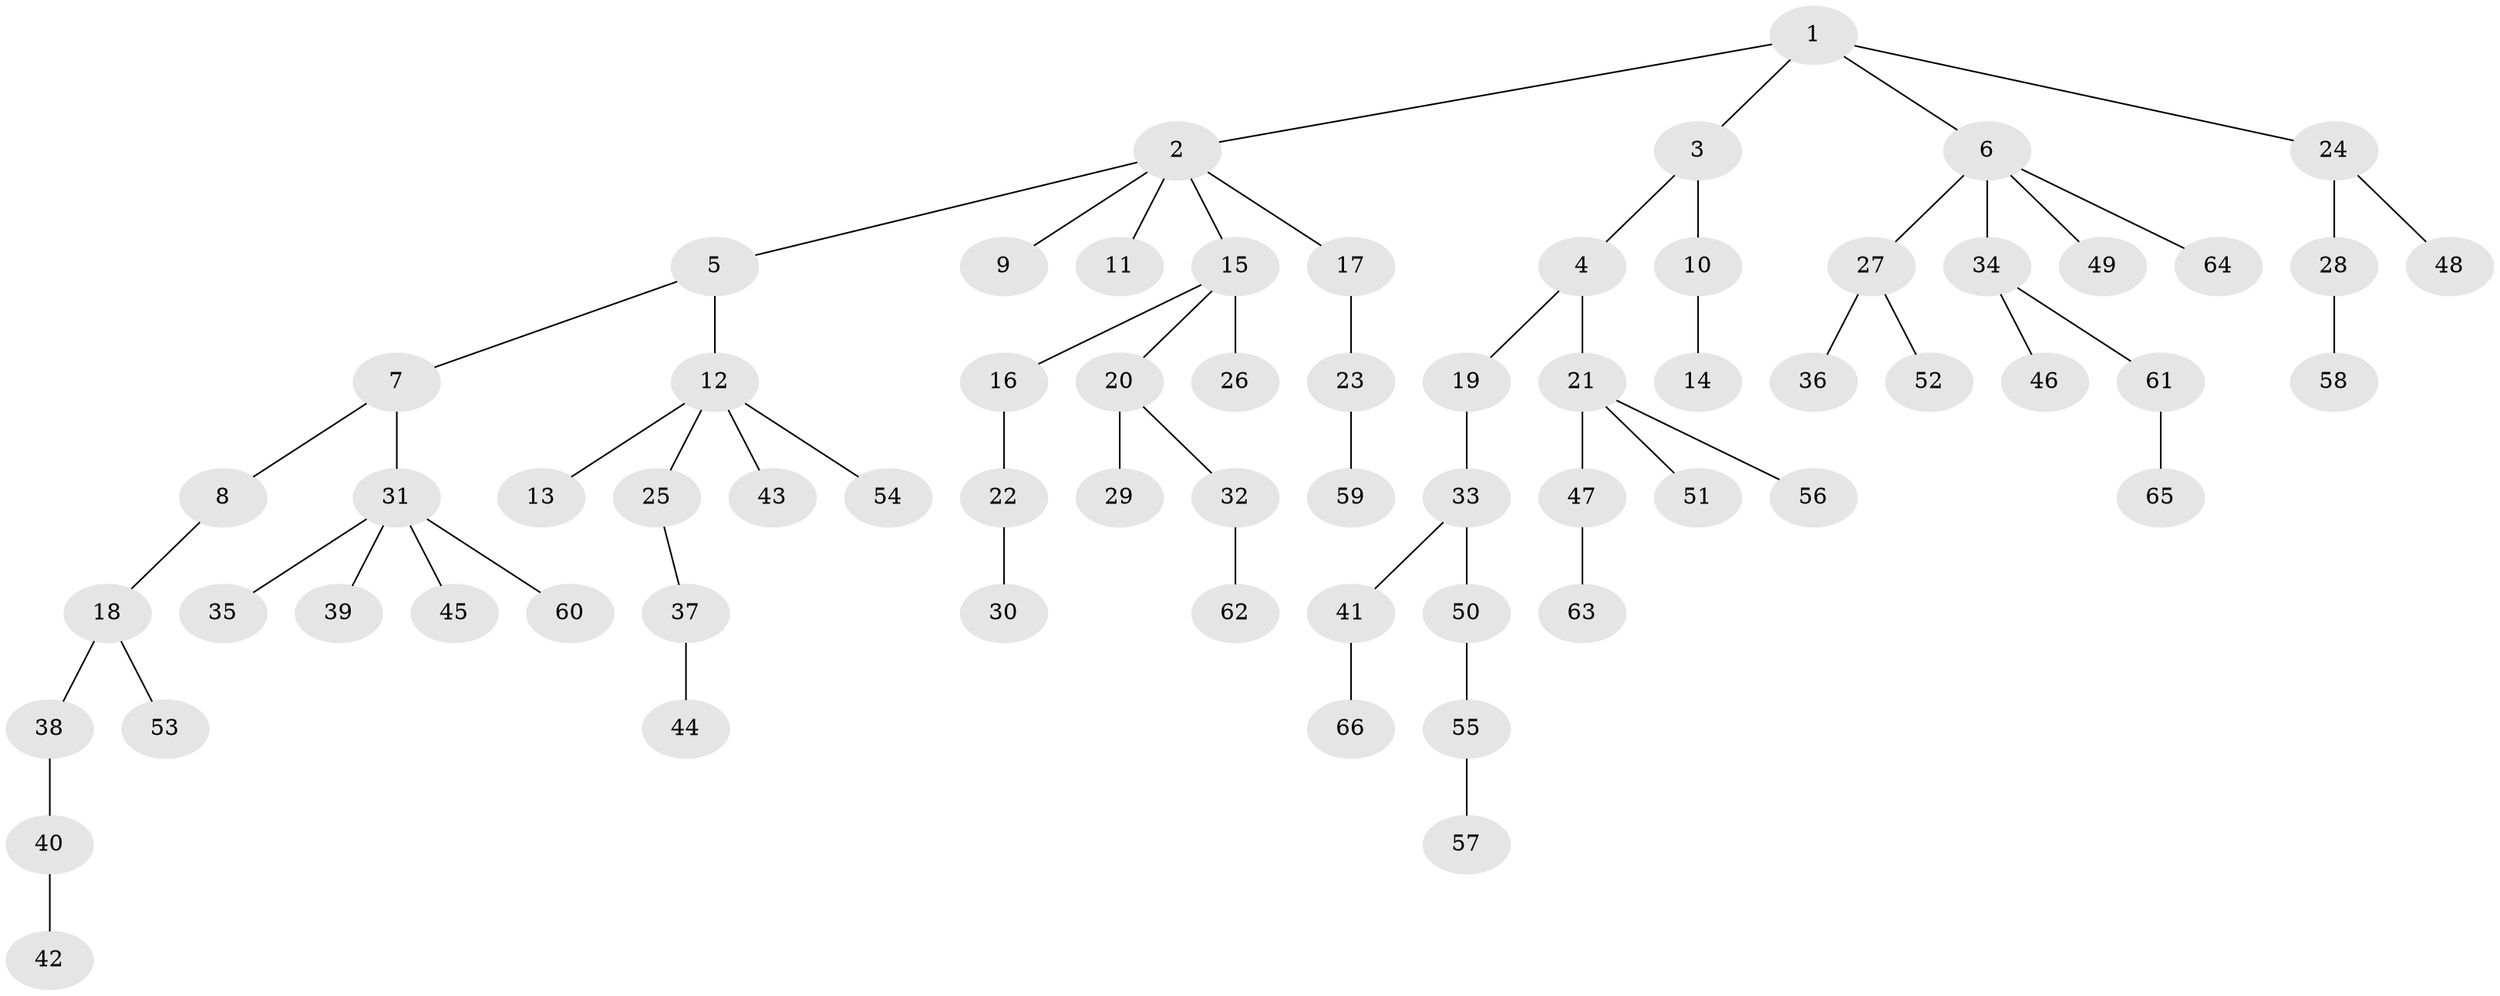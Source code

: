 // original degree distribution, {5: 0.061068702290076333, 7: 0.007633587786259542, 4: 0.061068702290076333, 2: 0.2595419847328244, 3: 0.10687022900763359, 1: 0.4961832061068702, 6: 0.007633587786259542}
// Generated by graph-tools (version 1.1) at 2025/51/03/04/25 22:51:55]
// undirected, 66 vertices, 65 edges
graph export_dot {
  node [color=gray90,style=filled];
  1;
  2;
  3;
  4;
  5;
  6;
  7;
  8;
  9;
  10;
  11;
  12;
  13;
  14;
  15;
  16;
  17;
  18;
  19;
  20;
  21;
  22;
  23;
  24;
  25;
  26;
  27;
  28;
  29;
  30;
  31;
  32;
  33;
  34;
  35;
  36;
  37;
  38;
  39;
  40;
  41;
  42;
  43;
  44;
  45;
  46;
  47;
  48;
  49;
  50;
  51;
  52;
  53;
  54;
  55;
  56;
  57;
  58;
  59;
  60;
  61;
  62;
  63;
  64;
  65;
  66;
  1 -- 2 [weight=1.0];
  1 -- 3 [weight=1.0];
  1 -- 6 [weight=1.0];
  1 -- 24 [weight=1.0];
  2 -- 5 [weight=1.0];
  2 -- 9 [weight=1.0];
  2 -- 11 [weight=1.0];
  2 -- 15 [weight=1.0];
  2 -- 17 [weight=1.0];
  3 -- 4 [weight=1.0];
  3 -- 10 [weight=1.0];
  4 -- 19 [weight=1.0];
  4 -- 21 [weight=1.0];
  5 -- 7 [weight=1.0];
  5 -- 12 [weight=1.0];
  6 -- 27 [weight=1.0];
  6 -- 34 [weight=1.0];
  6 -- 49 [weight=1.0];
  6 -- 64 [weight=1.0];
  7 -- 8 [weight=1.0];
  7 -- 31 [weight=1.0];
  8 -- 18 [weight=1.0];
  10 -- 14 [weight=1.0];
  12 -- 13 [weight=1.0];
  12 -- 25 [weight=1.0];
  12 -- 43 [weight=1.0];
  12 -- 54 [weight=1.0];
  15 -- 16 [weight=1.0];
  15 -- 20 [weight=1.0];
  15 -- 26 [weight=2.0];
  16 -- 22 [weight=1.0];
  17 -- 23 [weight=1.0];
  18 -- 38 [weight=1.0];
  18 -- 53 [weight=1.0];
  19 -- 33 [weight=1.0];
  20 -- 29 [weight=1.0];
  20 -- 32 [weight=1.0];
  21 -- 47 [weight=1.0];
  21 -- 51 [weight=1.0];
  21 -- 56 [weight=1.0];
  22 -- 30 [weight=1.0];
  23 -- 59 [weight=1.0];
  24 -- 28 [weight=2.0];
  24 -- 48 [weight=1.0];
  25 -- 37 [weight=1.0];
  27 -- 36 [weight=1.0];
  27 -- 52 [weight=1.0];
  28 -- 58 [weight=1.0];
  31 -- 35 [weight=1.0];
  31 -- 39 [weight=1.0];
  31 -- 45 [weight=1.0];
  31 -- 60 [weight=1.0];
  32 -- 62 [weight=1.0];
  33 -- 41 [weight=1.0];
  33 -- 50 [weight=1.0];
  34 -- 46 [weight=1.0];
  34 -- 61 [weight=1.0];
  37 -- 44 [weight=1.0];
  38 -- 40 [weight=1.0];
  40 -- 42 [weight=1.0];
  41 -- 66 [weight=1.0];
  47 -- 63 [weight=1.0];
  50 -- 55 [weight=1.0];
  55 -- 57 [weight=2.0];
  61 -- 65 [weight=1.0];
}
